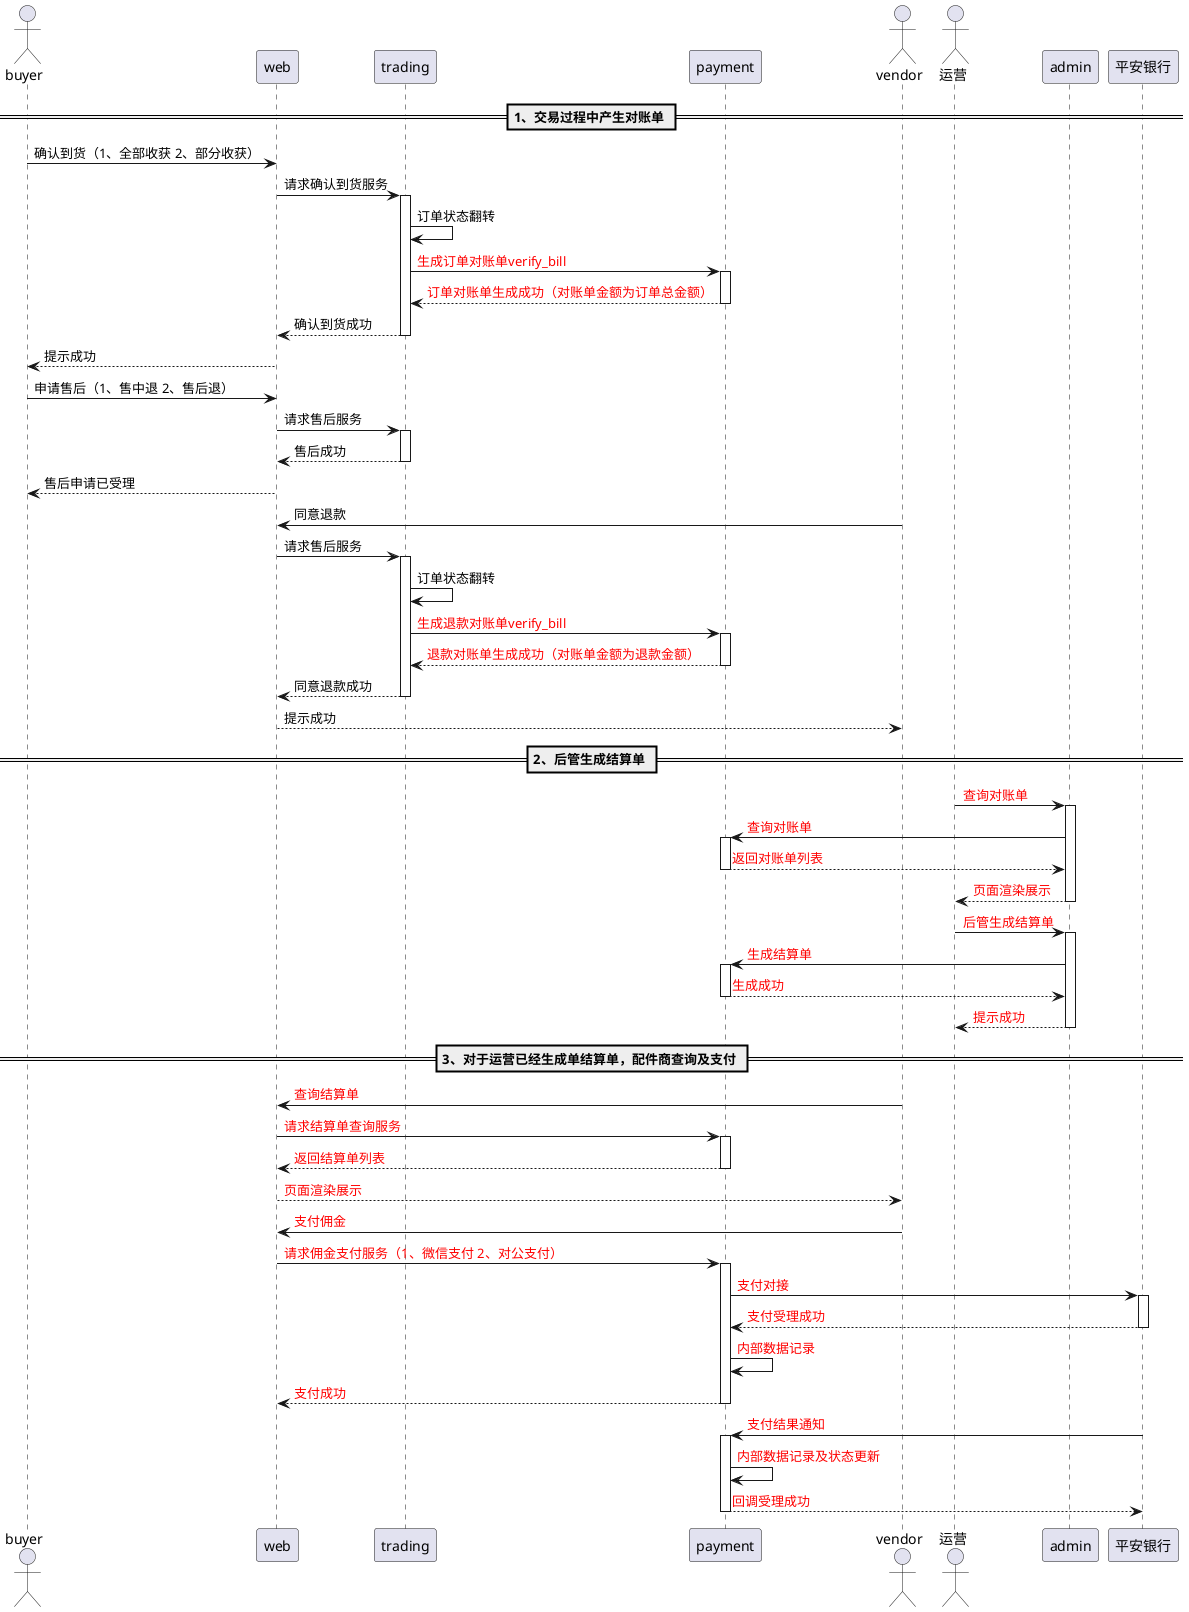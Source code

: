 @startuml
== 1、交易过程中产生对账单 ==
actor buyer
buyer -> web: 确认到货（1、全部收获 2、部分收获）
web -> trading: 请求确认到货服务
activate trading
trading -> trading : 订单状态翻转
trading -> payment: <font color=red>生成订单对账单verify_bill</font>
activate payment
payment --> trading: <font color=red>订单对账单生成成功（对账单金额为订单总金额）</font>
deactivate payment
trading --> web: 确认到货成功
deactivate trading
web --> buyer: 提示成功

buyer -> web: 申请售后（1、售中退 2、售后退）
web -> trading : 请求售后服务
activate trading
trading --> web: 售后成功
deactivate trading
web --> buyer: 售后申请已受理

actor vendor
vendor -> web: 同意退款
web -> trading: 请求售后服务
activate trading
trading -> trading: 订单状态翻转
trading -> payment: <font color="red">生成退款对账单verify_bill</font>
activate payment
payment --> trading: <font color="red">退款对账单生成成功（对账单金额为退款金额）</font>
deactivate payment
trading --> web: 同意退款成功
deactivate trading
web --> vendor: 提示成功

== 2、后管生成结算单 ==
actor 运营
运营 -> admin : <font color="red">查询对账单</font>
activate admin
admin -> payment : <font color="red">查询对账单</font>
activate payment
payment --> admin : <font color="red">返回对账单列表</font>
deactivate payment
admin --> 运营: <font color="red">页面渲染展示</font>
deactivate admin

运营 -> admin: <font color="red">后管生成结算单</font>
activate admin
admin ->payment: <font color="red">生成结算单</font>
activate payment
payment --> admin: <font color="red">生成成功</font>
deactivate payment
admin --> 运营 : <font color="red">提示成功</font>
deactivate admin


== 3、对于运营已经生成单结算单，配件商查询及支付 ==
vendor -> web: <font color="red">查询结算单</font>
web -> payment: <font color="red">请求结算单查询服务</font>
activate payment
payment --> web: <font color="red">返回结算单列表</font>
deactivate payment
web --> vendor: <font color="red">页面渲染展示</font>

vendor -> web: <font color="red">支付佣金</font>
web -> payment: <font color="red">请求佣金支付服务（1、微信支付 2、对公支付）</font>
activate payment
payment -> 平安银行: <font color="red">支付对接</font>
activate 平安银行
平安银行 --> payment : <font color="red">支付受理成功</font>
deactivate 平安银行
payment -> payment : <font color="red">内部数据记录</font>
payment --> web: <font color="red">支付成功</font>
deactivate payment

平安银行 -> payment: <font color="red">支付结果通知</font>
activate payment
payment -> payment : <font color="red">内部数据记录及状态更新</font>
payment --> 平安银行: <font color="red">回调受理成功</font>
deactivate payment

@enduml